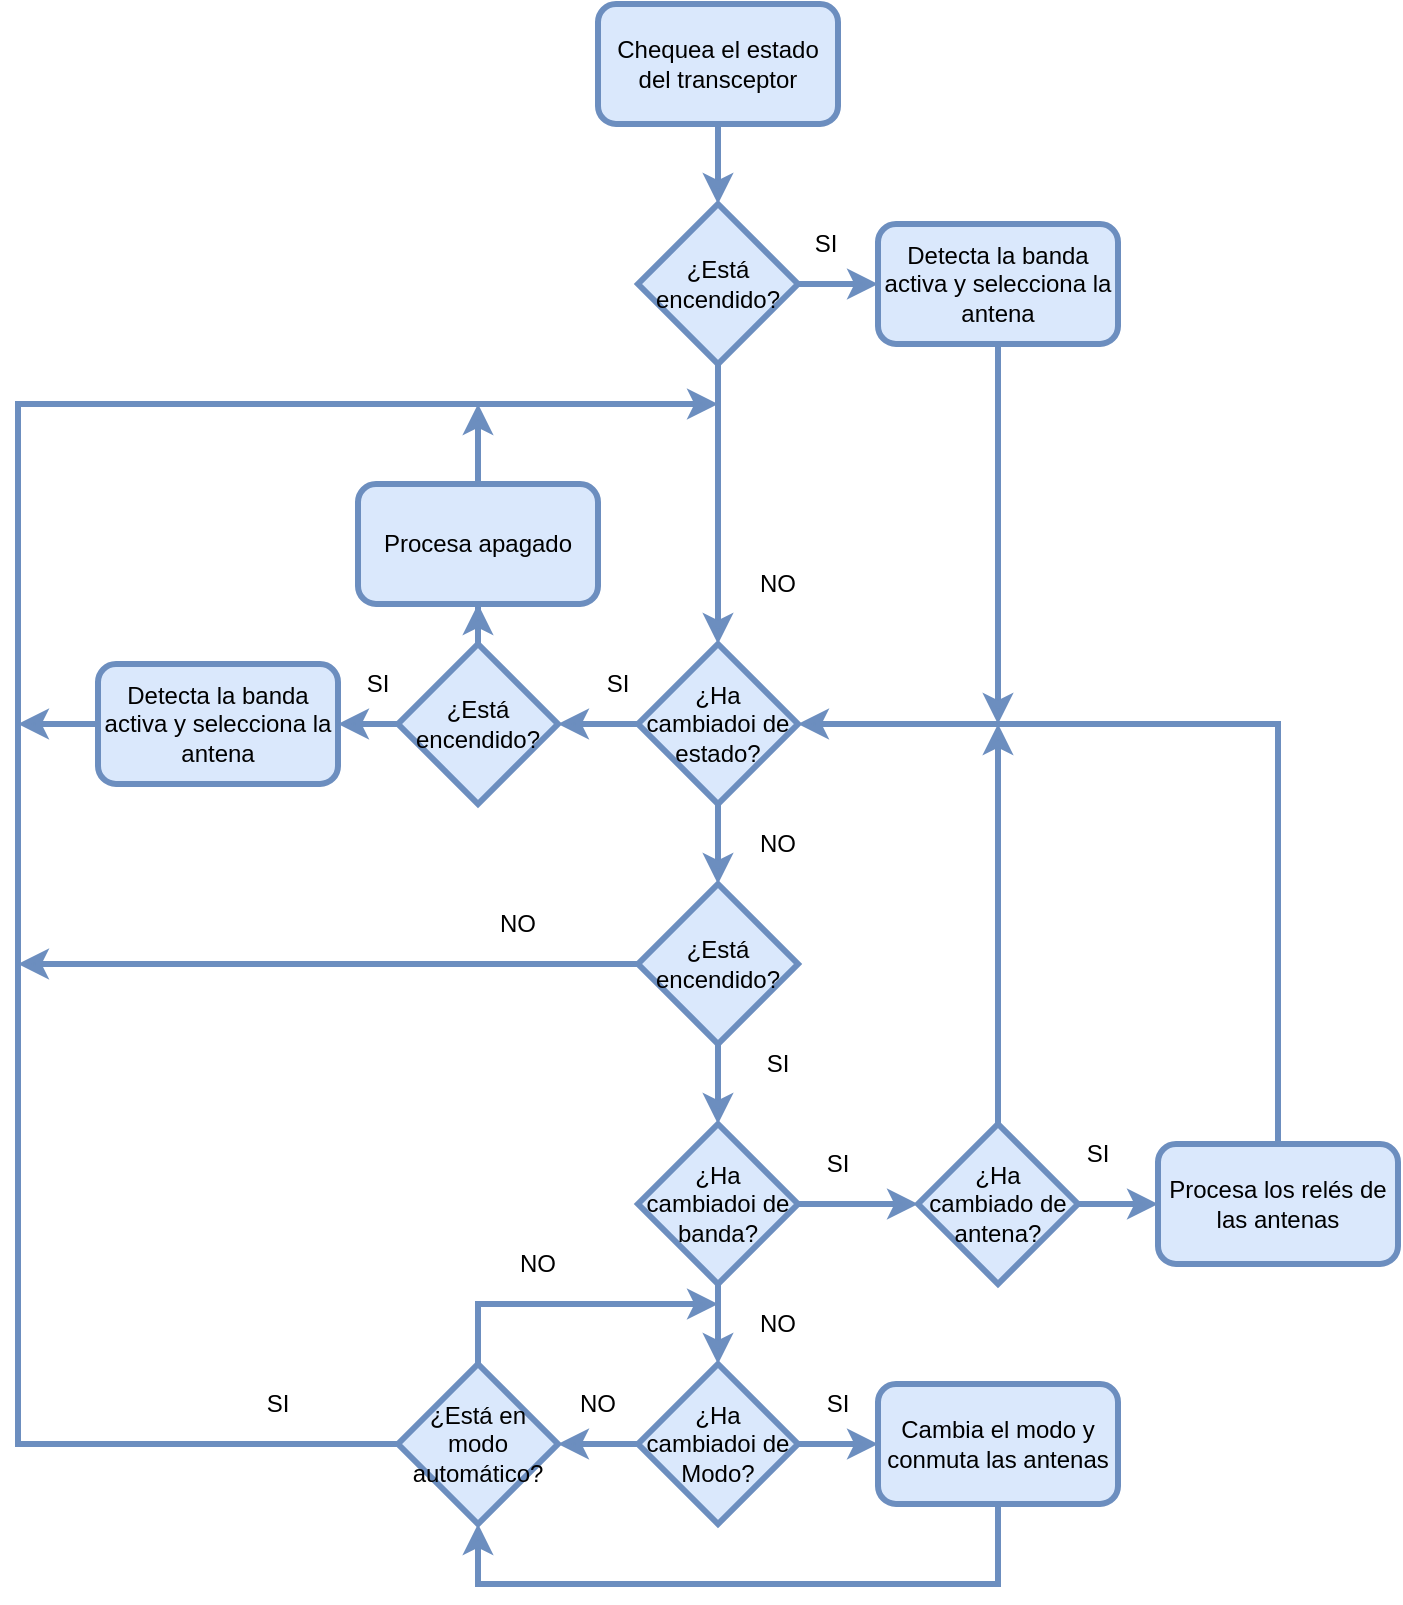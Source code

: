 <mxfile version="14.6.13" type="device"><diagram id="C5RBs43oDa-KdzZeNtuy" name="Page-1"><mxGraphModel dx="1086" dy="1975" grid="1" gridSize="10" guides="1" tooltips="1" connect="1" arrows="1" fold="1" page="1" pageScale="1" pageWidth="827" pageHeight="1169" math="0" shadow="0"><root><mxCell id="WIyWlLk6GJQsqaUBKTNV-0"/><mxCell id="WIyWlLk6GJQsqaUBKTNV-1" parent="WIyWlLk6GJQsqaUBKTNV-0"/><mxCell id="mkJrcv4sHAss7MViu8bu-15" value="" style="edgeStyle=orthogonalEdgeStyle;rounded=0;orthogonalLoop=1;jettySize=auto;html=1;fillColor=#dae8fc;strokeColor=#6c8ebf;strokeWidth=3;" parent="WIyWlLk6GJQsqaUBKTNV-1" source="mkJrcv4sHAss7MViu8bu-0" target="mkJrcv4sHAss7MViu8bu-1" edge="1"><mxGeometry relative="1" as="geometry"/></mxCell><mxCell id="mkJrcv4sHAss7MViu8bu-0" value="Chequea el estado del transceptor" style="rounded=1;whiteSpace=wrap;html=1;fillColor=#dae8fc;strokeColor=#6c8ebf;strokeWidth=3;" parent="WIyWlLk6GJQsqaUBKTNV-1" vertex="1"><mxGeometry x="300" width="120" height="60" as="geometry"/></mxCell><mxCell id="mkJrcv4sHAss7MViu8bu-16" value="" style="edgeStyle=orthogonalEdgeStyle;rounded=0;orthogonalLoop=1;jettySize=auto;html=1;fillColor=#dae8fc;strokeColor=#6c8ebf;strokeWidth=3;" parent="WIyWlLk6GJQsqaUBKTNV-1" source="mkJrcv4sHAss7MViu8bu-1" target="mkJrcv4sHAss7MViu8bu-2" edge="1"><mxGeometry relative="1" as="geometry"/></mxCell><mxCell id="mkJrcv4sHAss7MViu8bu-21" style="edgeStyle=orthogonalEdgeStyle;rounded=0;orthogonalLoop=1;jettySize=auto;html=1;entryX=0.5;entryY=0;entryDx=0;entryDy=0;strokeWidth=3;fillColor=#dae8fc;strokeColor=#6c8ebf;" parent="WIyWlLk6GJQsqaUBKTNV-1" source="mkJrcv4sHAss7MViu8bu-1" target="mkJrcv4sHAss7MViu8bu-3" edge="1"><mxGeometry relative="1" as="geometry"/></mxCell><mxCell id="mkJrcv4sHAss7MViu8bu-1" value="¿Está encendido?" style="rhombus;whiteSpace=wrap;html=1;strokeWidth=3;fillColor=#dae8fc;strokeColor=#6c8ebf;" parent="WIyWlLk6GJQsqaUBKTNV-1" vertex="1"><mxGeometry x="320" y="100" width="80" height="80" as="geometry"/></mxCell><mxCell id="mkJrcv4sHAss7MViu8bu-35" style="edgeStyle=orthogonalEdgeStyle;rounded=0;orthogonalLoop=1;jettySize=auto;html=1;strokeWidth=3;fillColor=#dae8fc;strokeColor=#6c8ebf;" parent="WIyWlLk6GJQsqaUBKTNV-1" source="mkJrcv4sHAss7MViu8bu-2" edge="1"><mxGeometry relative="1" as="geometry"><mxPoint x="500" y="360" as="targetPoint"/></mxGeometry></mxCell><mxCell id="mkJrcv4sHAss7MViu8bu-2" value="Detecta la banda activa y selecciona la antena" style="rounded=1;whiteSpace=wrap;html=1;strokeWidth=3;fillColor=#dae8fc;strokeColor=#6c8ebf;" parent="WIyWlLk6GJQsqaUBKTNV-1" vertex="1"><mxGeometry x="440" y="110" width="120" height="60" as="geometry"/></mxCell><mxCell id="mkJrcv4sHAss7MViu8bu-23" value="" style="edgeStyle=orthogonalEdgeStyle;rounded=0;orthogonalLoop=1;jettySize=auto;html=1;strokeWidth=3;fillColor=#dae8fc;strokeColor=#6c8ebf;" parent="WIyWlLk6GJQsqaUBKTNV-1" source="mkJrcv4sHAss7MViu8bu-3" target="mkJrcv4sHAss7MViu8bu-4" edge="1"><mxGeometry relative="1" as="geometry"/></mxCell><mxCell id="mkJrcv4sHAss7MViu8bu-31" style="edgeStyle=orthogonalEdgeStyle;rounded=0;orthogonalLoop=1;jettySize=auto;html=1;entryX=0.5;entryY=0;entryDx=0;entryDy=0;strokeWidth=3;fillColor=#dae8fc;strokeColor=#6c8ebf;" parent="WIyWlLk6GJQsqaUBKTNV-1" source="mkJrcv4sHAss7MViu8bu-3" target="mkJrcv4sHAss7MViu8bu-7" edge="1"><mxGeometry relative="1" as="geometry"/></mxCell><mxCell id="mkJrcv4sHAss7MViu8bu-3" value="¿Ha cambiadoi de estado?" style="rhombus;whiteSpace=wrap;html=1;strokeWidth=3;fillColor=#dae8fc;strokeColor=#6c8ebf;" parent="WIyWlLk6GJQsqaUBKTNV-1" vertex="1"><mxGeometry x="320" y="320" width="80" height="80" as="geometry"/></mxCell><mxCell id="mkJrcv4sHAss7MViu8bu-27" value="" style="edgeStyle=orthogonalEdgeStyle;rounded=0;orthogonalLoop=1;jettySize=auto;html=1;strokeWidth=3;fillColor=#dae8fc;strokeColor=#6c8ebf;" parent="WIyWlLk6GJQsqaUBKTNV-1" source="mkJrcv4sHAss7MViu8bu-4" target="mkJrcv4sHAss7MViu8bu-6" edge="1"><mxGeometry relative="1" as="geometry"/></mxCell><mxCell id="mkJrcv4sHAss7MViu8bu-28" value="" style="edgeStyle=orthogonalEdgeStyle;rounded=0;orthogonalLoop=1;jettySize=auto;html=1;strokeWidth=3;fillColor=#dae8fc;strokeColor=#6c8ebf;" parent="WIyWlLk6GJQsqaUBKTNV-1" source="mkJrcv4sHAss7MViu8bu-4" target="mkJrcv4sHAss7MViu8bu-5" edge="1"><mxGeometry relative="1" as="geometry"/></mxCell><mxCell id="mkJrcv4sHAss7MViu8bu-4" value="¿Está encendido?" style="rhombus;whiteSpace=wrap;html=1;strokeWidth=3;fillColor=#dae8fc;strokeColor=#6c8ebf;" parent="WIyWlLk6GJQsqaUBKTNV-1" vertex="1"><mxGeometry x="200" y="320" width="80" height="80" as="geometry"/></mxCell><mxCell id="mkJrcv4sHAss7MViu8bu-26" style="edgeStyle=orthogonalEdgeStyle;rounded=0;orthogonalLoop=1;jettySize=auto;html=1;strokeWidth=3;fillColor=#dae8fc;strokeColor=#6c8ebf;" parent="WIyWlLk6GJQsqaUBKTNV-1" source="mkJrcv4sHAss7MViu8bu-5" edge="1"><mxGeometry relative="1" as="geometry"><mxPoint x="10" y="360" as="targetPoint"/></mxGeometry></mxCell><mxCell id="mkJrcv4sHAss7MViu8bu-5" value="Detecta la banda activa y selecciona la antena" style="rounded=1;whiteSpace=wrap;html=1;strokeWidth=3;fillColor=#dae8fc;strokeColor=#6c8ebf;" parent="WIyWlLk6GJQsqaUBKTNV-1" vertex="1"><mxGeometry x="50" y="330" width="120" height="60" as="geometry"/></mxCell><mxCell id="mkJrcv4sHAss7MViu8bu-29" style="edgeStyle=orthogonalEdgeStyle;rounded=0;orthogonalLoop=1;jettySize=auto;html=1;strokeWidth=3;fillColor=#dae8fc;strokeColor=#6c8ebf;" parent="WIyWlLk6GJQsqaUBKTNV-1" source="mkJrcv4sHAss7MViu8bu-6" edge="1"><mxGeometry relative="1" as="geometry"><mxPoint x="240" y="200" as="targetPoint"/></mxGeometry></mxCell><mxCell id="mkJrcv4sHAss7MViu8bu-6" value="Procesa apagado" style="rounded=1;whiteSpace=wrap;html=1;strokeWidth=3;fillColor=#dae8fc;strokeColor=#6c8ebf;" parent="WIyWlLk6GJQsqaUBKTNV-1" vertex="1"><mxGeometry x="180" y="240" width="120" height="60" as="geometry"/></mxCell><mxCell id="mkJrcv4sHAss7MViu8bu-32" style="edgeStyle=orthogonalEdgeStyle;rounded=0;orthogonalLoop=1;jettySize=auto;html=1;strokeWidth=3;fillColor=#dae8fc;strokeColor=#6c8ebf;" parent="WIyWlLk6GJQsqaUBKTNV-1" source="mkJrcv4sHAss7MViu8bu-7" edge="1"><mxGeometry relative="1" as="geometry"><mxPoint x="10" y="480" as="targetPoint"/></mxGeometry></mxCell><mxCell id="mkJrcv4sHAss7MViu8bu-38" style="edgeStyle=orthogonalEdgeStyle;rounded=0;orthogonalLoop=1;jettySize=auto;html=1;entryX=0.5;entryY=0;entryDx=0;entryDy=0;strokeWidth=3;fillColor=#dae8fc;strokeColor=#6c8ebf;" parent="WIyWlLk6GJQsqaUBKTNV-1" source="mkJrcv4sHAss7MViu8bu-7" target="mkJrcv4sHAss7MViu8bu-8" edge="1"><mxGeometry relative="1" as="geometry"/></mxCell><mxCell id="mkJrcv4sHAss7MViu8bu-7" value="¿Está encendido?" style="rhombus;whiteSpace=wrap;html=1;strokeWidth=3;fillColor=#dae8fc;strokeColor=#6c8ebf;" parent="WIyWlLk6GJQsqaUBKTNV-1" vertex="1"><mxGeometry x="320" y="440" width="80" height="80" as="geometry"/></mxCell><mxCell id="mkJrcv4sHAss7MViu8bu-36" style="edgeStyle=orthogonalEdgeStyle;rounded=0;orthogonalLoop=1;jettySize=auto;html=1;entryX=0;entryY=0.5;entryDx=0;entryDy=0;strokeWidth=3;fillColor=#dae8fc;strokeColor=#6c8ebf;" parent="WIyWlLk6GJQsqaUBKTNV-1" source="mkJrcv4sHAss7MViu8bu-8" target="mkJrcv4sHAss7MViu8bu-9" edge="1"><mxGeometry relative="1" as="geometry"/></mxCell><mxCell id="mkJrcv4sHAss7MViu8bu-39" style="edgeStyle=orthogonalEdgeStyle;rounded=0;orthogonalLoop=1;jettySize=auto;html=1;entryX=0.5;entryY=0;entryDx=0;entryDy=0;strokeWidth=3;fillColor=#dae8fc;strokeColor=#6c8ebf;" parent="WIyWlLk6GJQsqaUBKTNV-1" source="mkJrcv4sHAss7MViu8bu-8" target="mkJrcv4sHAss7MViu8bu-10" edge="1"><mxGeometry relative="1" as="geometry"/></mxCell><mxCell id="mkJrcv4sHAss7MViu8bu-8" value="¿Ha cambiadoi de banda?" style="rhombus;whiteSpace=wrap;html=1;strokeWidth=3;fillColor=#dae8fc;strokeColor=#6c8ebf;" parent="WIyWlLk6GJQsqaUBKTNV-1" vertex="1"><mxGeometry x="320" y="560" width="80" height="80" as="geometry"/></mxCell><mxCell id="mkJrcv4sHAss7MViu8bu-37" style="edgeStyle=orthogonalEdgeStyle;rounded=0;orthogonalLoop=1;jettySize=auto;html=1;entryX=0;entryY=0.5;entryDx=0;entryDy=0;strokeWidth=3;fillColor=#dae8fc;strokeColor=#6c8ebf;" parent="WIyWlLk6GJQsqaUBKTNV-1" source="mkJrcv4sHAss7MViu8bu-9" target="mkJrcv4sHAss7MViu8bu-11" edge="1"><mxGeometry relative="1" as="geometry"/></mxCell><mxCell id="mkJrcv4sHAss7MViu8bu-50" style="edgeStyle=orthogonalEdgeStyle;rounded=0;orthogonalLoop=1;jettySize=auto;html=1;strokeWidth=3;fillColor=#dae8fc;strokeColor=#6c8ebf;" parent="WIyWlLk6GJQsqaUBKTNV-1" source="mkJrcv4sHAss7MViu8bu-9" edge="1"><mxGeometry relative="1" as="geometry"><mxPoint x="500" y="360" as="targetPoint"/></mxGeometry></mxCell><mxCell id="mkJrcv4sHAss7MViu8bu-9" value="¿Ha cambiado de antena?" style="rhombus;whiteSpace=wrap;html=1;strokeWidth=3;fillColor=#dae8fc;strokeColor=#6c8ebf;" parent="WIyWlLk6GJQsqaUBKTNV-1" vertex="1"><mxGeometry x="460" y="560" width="80" height="80" as="geometry"/></mxCell><mxCell id="mkJrcv4sHAss7MViu8bu-40" style="edgeStyle=orthogonalEdgeStyle;rounded=0;orthogonalLoop=1;jettySize=auto;html=1;entryX=0;entryY=0.5;entryDx=0;entryDy=0;strokeWidth=3;fillColor=#dae8fc;strokeColor=#6c8ebf;" parent="WIyWlLk6GJQsqaUBKTNV-1" source="mkJrcv4sHAss7MViu8bu-10" target="mkJrcv4sHAss7MViu8bu-12" edge="1"><mxGeometry relative="1" as="geometry"/></mxCell><mxCell id="mkJrcv4sHAss7MViu8bu-42" style="edgeStyle=orthogonalEdgeStyle;rounded=0;orthogonalLoop=1;jettySize=auto;html=1;entryX=1;entryY=0.5;entryDx=0;entryDy=0;strokeWidth=3;fillColor=#dae8fc;strokeColor=#6c8ebf;" parent="WIyWlLk6GJQsqaUBKTNV-1" source="mkJrcv4sHAss7MViu8bu-10" target="mkJrcv4sHAss7MViu8bu-13" edge="1"><mxGeometry relative="1" as="geometry"/></mxCell><mxCell id="mkJrcv4sHAss7MViu8bu-10" value="¿Ha cambiadoi de Modo?" style="rhombus;whiteSpace=wrap;html=1;strokeWidth=3;fillColor=#dae8fc;strokeColor=#6c8ebf;" parent="WIyWlLk6GJQsqaUBKTNV-1" vertex="1"><mxGeometry x="320" y="680" width="80" height="80" as="geometry"/></mxCell><mxCell id="mkJrcv4sHAss7MViu8bu-34" style="edgeStyle=orthogonalEdgeStyle;rounded=0;orthogonalLoop=1;jettySize=auto;html=1;entryX=1;entryY=0.5;entryDx=0;entryDy=0;strokeWidth=3;fillColor=#dae8fc;strokeColor=#6c8ebf;" parent="WIyWlLk6GJQsqaUBKTNV-1" source="mkJrcv4sHAss7MViu8bu-11" target="mkJrcv4sHAss7MViu8bu-3" edge="1"><mxGeometry relative="1" as="geometry"><Array as="points"><mxPoint x="640" y="360"/></Array></mxGeometry></mxCell><mxCell id="mkJrcv4sHAss7MViu8bu-11" value="Procesa los relés de las antenas" style="rounded=1;whiteSpace=wrap;html=1;strokeWidth=3;fillColor=#dae8fc;strokeColor=#6c8ebf;" parent="WIyWlLk6GJQsqaUBKTNV-1" vertex="1"><mxGeometry x="580" y="570" width="120" height="60" as="geometry"/></mxCell><mxCell id="mkJrcv4sHAss7MViu8bu-44" style="edgeStyle=orthogonalEdgeStyle;rounded=0;orthogonalLoop=1;jettySize=auto;html=1;strokeWidth=3;fillColor=#dae8fc;strokeColor=#6c8ebf;entryX=0.5;entryY=1;entryDx=0;entryDy=0;" parent="WIyWlLk6GJQsqaUBKTNV-1" source="mkJrcv4sHAss7MViu8bu-12" target="mkJrcv4sHAss7MViu8bu-13" edge="1"><mxGeometry relative="1" as="geometry"><mxPoint x="240" y="770" as="targetPoint"/><Array as="points"><mxPoint x="500" y="790"/><mxPoint x="240" y="790"/></Array></mxGeometry></mxCell><mxCell id="mkJrcv4sHAss7MViu8bu-12" value="Cambia el modo y conmuta las antenas" style="rounded=1;whiteSpace=wrap;html=1;strokeWidth=3;fillColor=#dae8fc;strokeColor=#6c8ebf;" parent="WIyWlLk6GJQsqaUBKTNV-1" vertex="1"><mxGeometry x="440" y="690" width="120" height="60" as="geometry"/></mxCell><mxCell id="mkJrcv4sHAss7MViu8bu-22" style="edgeStyle=orthogonalEdgeStyle;rounded=0;orthogonalLoop=1;jettySize=auto;html=1;strokeWidth=3;fillColor=#dae8fc;strokeColor=#6c8ebf;" parent="WIyWlLk6GJQsqaUBKTNV-1" source="mkJrcv4sHAss7MViu8bu-13" edge="1"><mxGeometry relative="1" as="geometry"><mxPoint x="360" y="200" as="targetPoint"/><Array as="points"><mxPoint x="10" y="720"/><mxPoint x="10" y="200"/></Array></mxGeometry></mxCell><mxCell id="mkJrcv4sHAss7MViu8bu-43" style="edgeStyle=orthogonalEdgeStyle;rounded=0;orthogonalLoop=1;jettySize=auto;html=1;strokeWidth=3;fillColor=#dae8fc;strokeColor=#6c8ebf;" parent="WIyWlLk6GJQsqaUBKTNV-1" source="mkJrcv4sHAss7MViu8bu-13" edge="1"><mxGeometry relative="1" as="geometry"><mxPoint x="360" y="650" as="targetPoint"/><Array as="points"><mxPoint x="240" y="650"/></Array></mxGeometry></mxCell><mxCell id="mkJrcv4sHAss7MViu8bu-13" value="¿Está en modo automático?" style="rhombus;whiteSpace=wrap;html=1;strokeWidth=3;fillColor=#dae8fc;strokeColor=#6c8ebf;" parent="WIyWlLk6GJQsqaUBKTNV-1" vertex="1"><mxGeometry x="200" y="680" width="80" height="80" as="geometry"/></mxCell><mxCell id="mkJrcv4sHAss7MViu8bu-45" value="SI" style="text;html=1;strokeColor=none;fillColor=none;align=center;verticalAlign=middle;whiteSpace=wrap;rounded=0;" parent="WIyWlLk6GJQsqaUBKTNV-1" vertex="1"><mxGeometry x="394" y="110" width="40" height="20" as="geometry"/></mxCell><mxCell id="mkJrcv4sHAss7MViu8bu-46" value="SI" style="text;html=1;strokeColor=none;fillColor=none;align=center;verticalAlign=middle;whiteSpace=wrap;rounded=0;" parent="WIyWlLk6GJQsqaUBKTNV-1" vertex="1"><mxGeometry x="290" y="330" width="40" height="20" as="geometry"/></mxCell><mxCell id="mkJrcv4sHAss7MViu8bu-47" value="SI" style="text;html=1;strokeColor=none;fillColor=none;align=center;verticalAlign=middle;whiteSpace=wrap;rounded=0;" parent="WIyWlLk6GJQsqaUBKTNV-1" vertex="1"><mxGeometry x="170" y="330" width="40" height="20" as="geometry"/></mxCell><mxCell id="mkJrcv4sHAss7MViu8bu-48" value="SI" style="text;html=1;strokeColor=none;fillColor=none;align=center;verticalAlign=middle;whiteSpace=wrap;rounded=0;" parent="WIyWlLk6GJQsqaUBKTNV-1" vertex="1"><mxGeometry x="370" y="520" width="40" height="20" as="geometry"/></mxCell><mxCell id="mkJrcv4sHAss7MViu8bu-49" value="SI" style="text;html=1;strokeColor=none;fillColor=none;align=center;verticalAlign=middle;whiteSpace=wrap;rounded=0;" parent="WIyWlLk6GJQsqaUBKTNV-1" vertex="1"><mxGeometry x="400" y="570" width="40" height="20" as="geometry"/></mxCell><mxCell id="mkJrcv4sHAss7MViu8bu-51" value="SI" style="text;html=1;strokeColor=none;fillColor=none;align=center;verticalAlign=middle;whiteSpace=wrap;rounded=0;" parent="WIyWlLk6GJQsqaUBKTNV-1" vertex="1"><mxGeometry x="530" y="565" width="40" height="20" as="geometry"/></mxCell><mxCell id="mkJrcv4sHAss7MViu8bu-52" value="SI" style="text;html=1;strokeColor=none;fillColor=none;align=center;verticalAlign=middle;whiteSpace=wrap;rounded=0;" parent="WIyWlLk6GJQsqaUBKTNV-1" vertex="1"><mxGeometry x="400" y="690" width="40" height="20" as="geometry"/></mxCell><mxCell id="mkJrcv4sHAss7MViu8bu-53" value="SI" style="text;html=1;strokeColor=none;fillColor=none;align=center;verticalAlign=middle;whiteSpace=wrap;rounded=0;" parent="WIyWlLk6GJQsqaUBKTNV-1" vertex="1"><mxGeometry x="120" y="690" width="40" height="20" as="geometry"/></mxCell><mxCell id="mkJrcv4sHAss7MViu8bu-54" value="NO" style="text;html=1;strokeColor=none;fillColor=none;align=center;verticalAlign=middle;whiteSpace=wrap;rounded=0;" parent="WIyWlLk6GJQsqaUBKTNV-1" vertex="1"><mxGeometry x="370" y="280" width="40" height="20" as="geometry"/></mxCell><mxCell id="mkJrcv4sHAss7MViu8bu-55" value="NO" style="text;html=1;strokeColor=none;fillColor=none;align=center;verticalAlign=middle;whiteSpace=wrap;rounded=0;" parent="WIyWlLk6GJQsqaUBKTNV-1" vertex="1"><mxGeometry x="370" y="410" width="40" height="20" as="geometry"/></mxCell><mxCell id="mkJrcv4sHAss7MViu8bu-56" value="NO" style="text;html=1;strokeColor=none;fillColor=none;align=center;verticalAlign=middle;whiteSpace=wrap;rounded=0;" parent="WIyWlLk6GJQsqaUBKTNV-1" vertex="1"><mxGeometry x="240" y="450" width="40" height="20" as="geometry"/></mxCell><mxCell id="mkJrcv4sHAss7MViu8bu-57" value="NO" style="text;html=1;strokeColor=none;fillColor=none;align=center;verticalAlign=middle;whiteSpace=wrap;rounded=0;" parent="WIyWlLk6GJQsqaUBKTNV-1" vertex="1"><mxGeometry x="370" y="650" width="40" height="20" as="geometry"/></mxCell><mxCell id="mkJrcv4sHAss7MViu8bu-58" value="NO" style="text;html=1;strokeColor=none;fillColor=none;align=center;verticalAlign=middle;whiteSpace=wrap;rounded=0;" parent="WIyWlLk6GJQsqaUBKTNV-1" vertex="1"><mxGeometry x="250" y="620" width="40" height="20" as="geometry"/></mxCell><mxCell id="mkJrcv4sHAss7MViu8bu-59" value="NO" style="text;html=1;strokeColor=none;fillColor=none;align=center;verticalAlign=middle;whiteSpace=wrap;rounded=0;" parent="WIyWlLk6GJQsqaUBKTNV-1" vertex="1"><mxGeometry x="280" y="690" width="40" height="20" as="geometry"/></mxCell></root></mxGraphModel></diagram></mxfile>